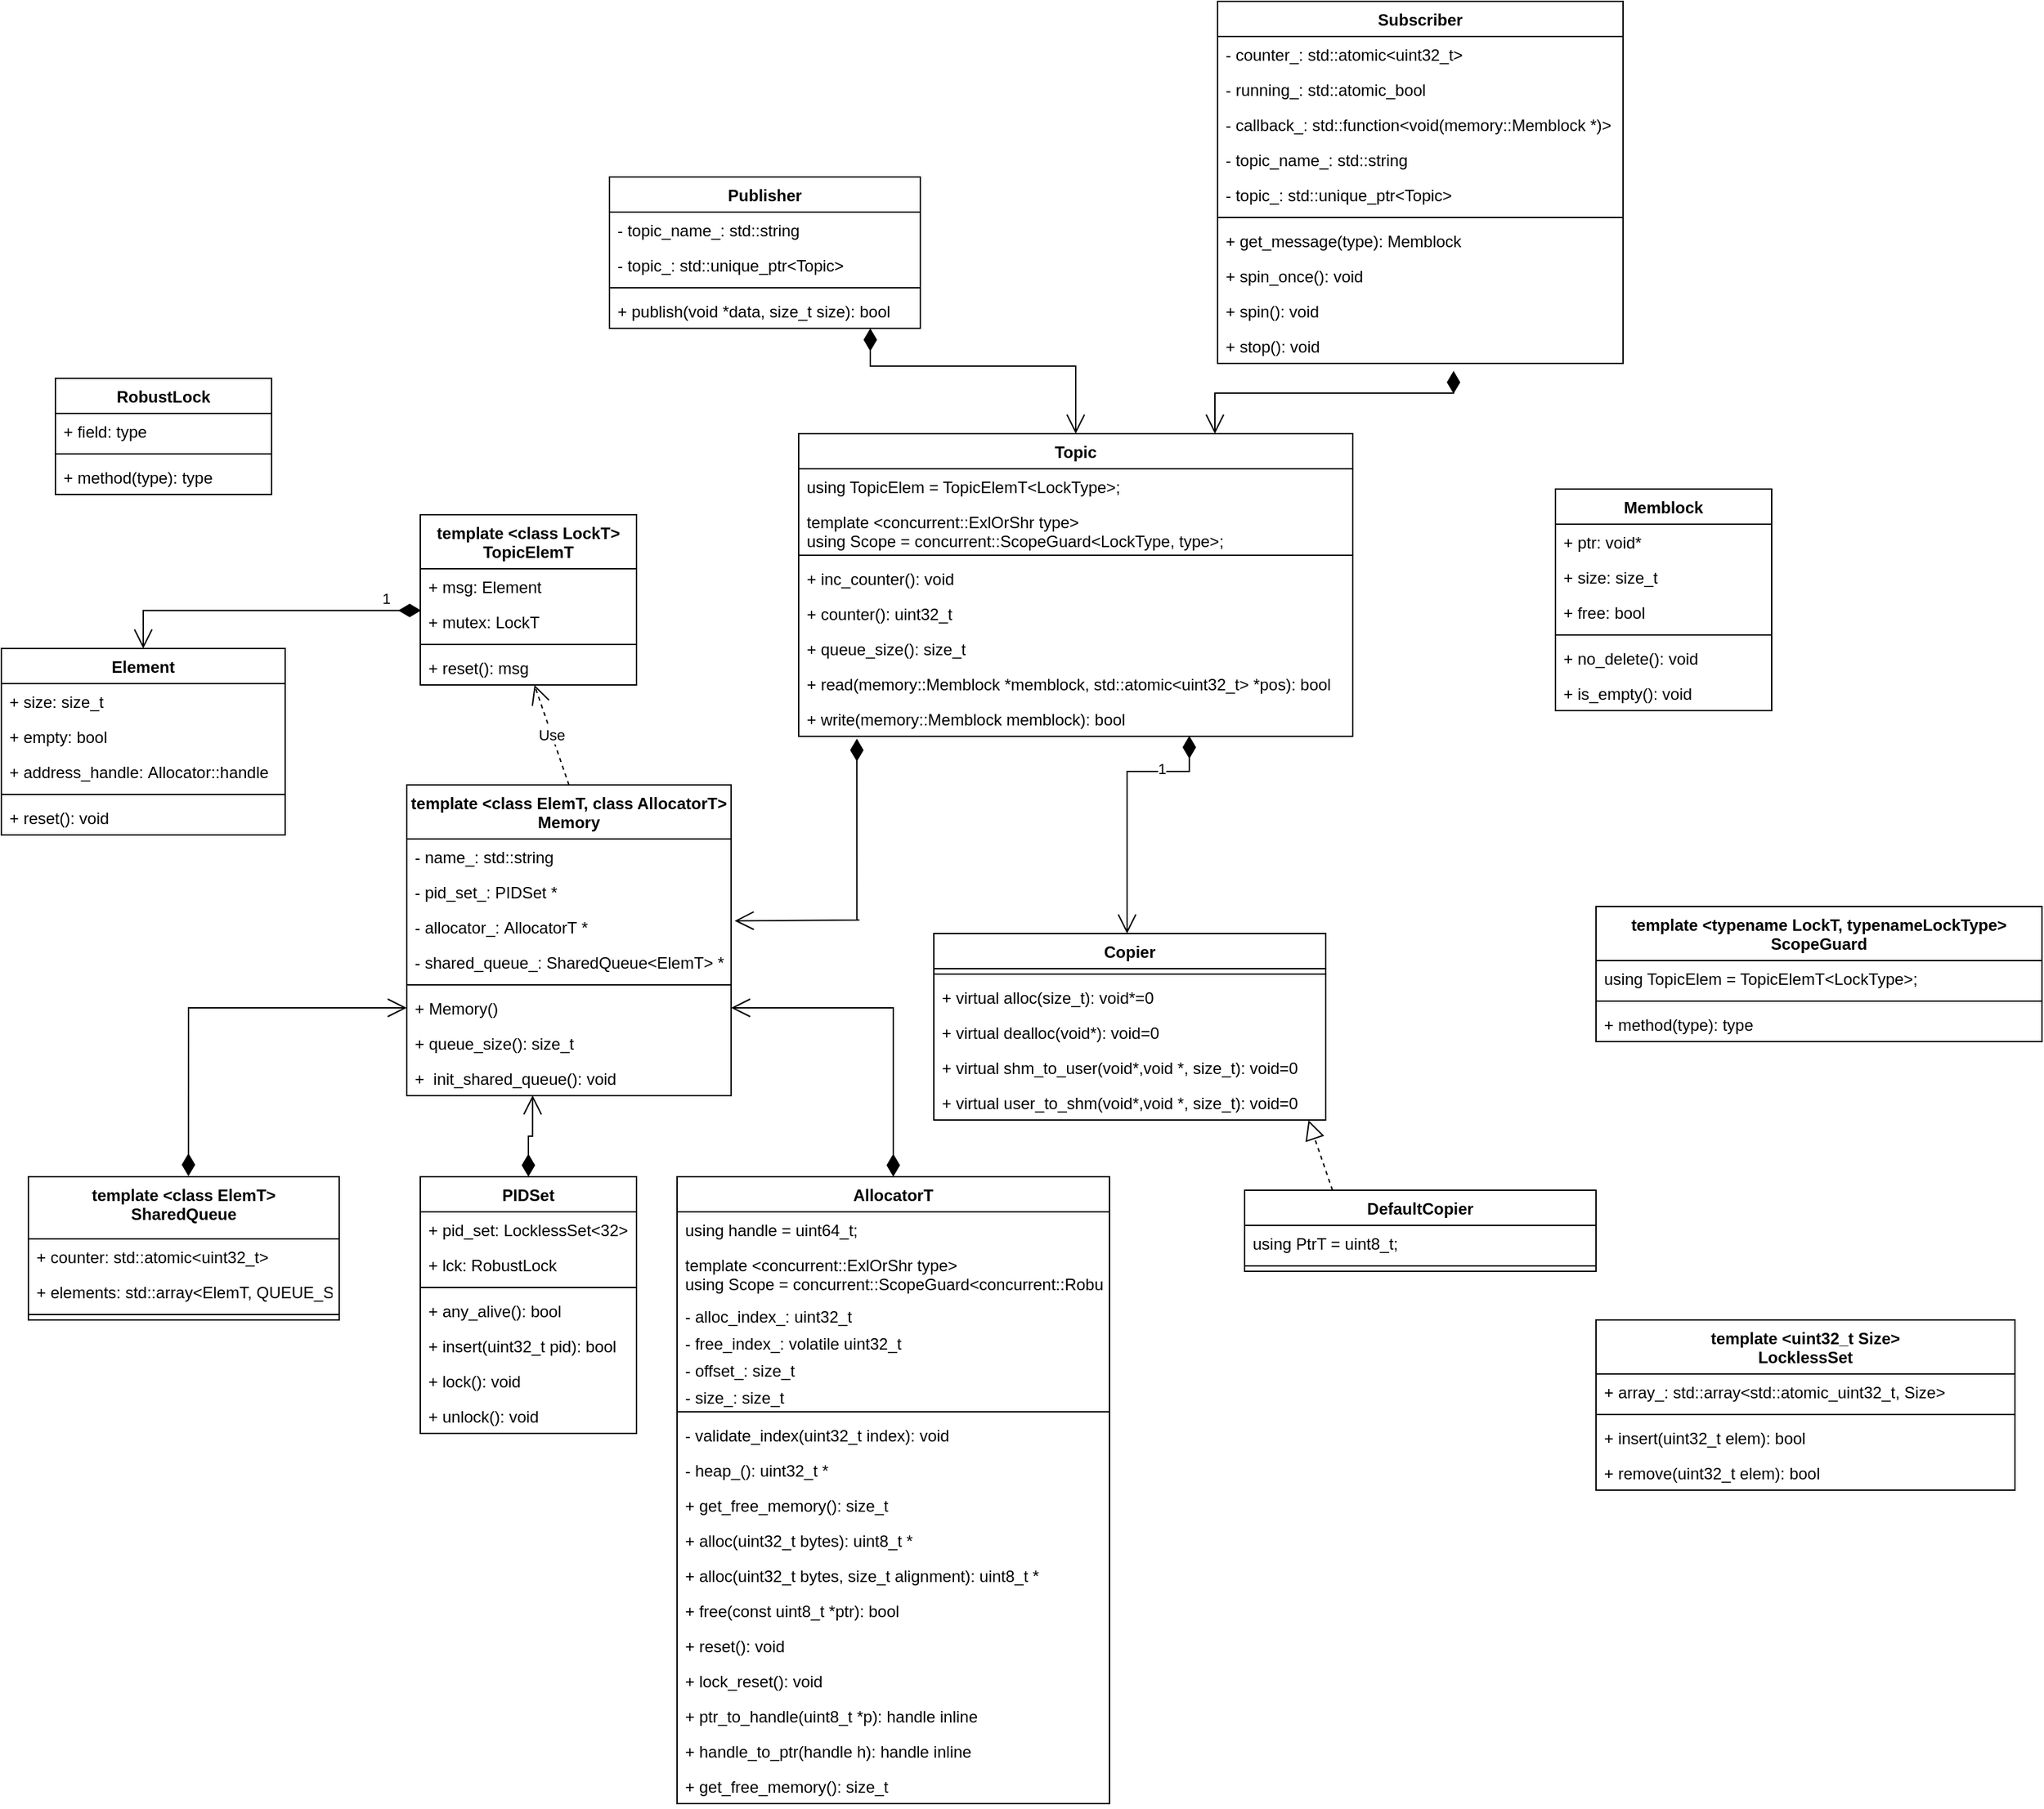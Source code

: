 <mxfile version="16.6.5" type="github">
  <diagram id="RiTpqU01LgmjY0Haq9w4" name="Page-1">
    <mxGraphModel dx="1903" dy="1753" grid="1" gridSize="10" guides="1" tooltips="1" connect="1" arrows="1" fold="1" page="1" pageScale="1" pageWidth="850" pageHeight="1100" math="0" shadow="0">
      <root>
        <mxCell id="0" />
        <mxCell id="1" parent="0" />
        <mxCell id="Ni69W_7rSJmFSESrUbRy-1" value="Memblock" style="swimlane;fontStyle=1;align=center;verticalAlign=top;childLayout=stackLayout;horizontal=1;startSize=26;horizontalStack=0;resizeParent=1;resizeParentMax=0;resizeLast=0;collapsible=1;marginBottom=0;" vertex="1" parent="1">
          <mxGeometry x="840" y="291" width="160" height="164" as="geometry" />
        </mxCell>
        <mxCell id="Ni69W_7rSJmFSESrUbRy-2" value="+ ptr: void*" style="text;strokeColor=none;fillColor=none;align=left;verticalAlign=top;spacingLeft=4;spacingRight=4;overflow=hidden;rotatable=0;points=[[0,0.5],[1,0.5]];portConstraint=eastwest;" vertex="1" parent="Ni69W_7rSJmFSESrUbRy-1">
          <mxGeometry y="26" width="160" height="26" as="geometry" />
        </mxCell>
        <mxCell id="Ni69W_7rSJmFSESrUbRy-3" value="+ size: size_t&#xa;" style="text;strokeColor=none;fillColor=none;align=left;verticalAlign=top;spacingLeft=4;spacingRight=4;overflow=hidden;rotatable=0;points=[[0,0.5],[1,0.5]];portConstraint=eastwest;" vertex="1" parent="Ni69W_7rSJmFSESrUbRy-1">
          <mxGeometry y="52" width="160" height="26" as="geometry" />
        </mxCell>
        <mxCell id="Ni69W_7rSJmFSESrUbRy-4" value="+ free: bool&#xa;" style="text;strokeColor=none;fillColor=none;align=left;verticalAlign=top;spacingLeft=4;spacingRight=4;overflow=hidden;rotatable=0;points=[[0,0.5],[1,0.5]];portConstraint=eastwest;" vertex="1" parent="Ni69W_7rSJmFSESrUbRy-1">
          <mxGeometry y="78" width="160" height="26" as="geometry" />
        </mxCell>
        <mxCell id="Ni69W_7rSJmFSESrUbRy-5" value="" style="line;strokeWidth=1;fillColor=none;align=left;verticalAlign=middle;spacingTop=-1;spacingLeft=3;spacingRight=3;rotatable=0;labelPosition=right;points=[];portConstraint=eastwest;" vertex="1" parent="Ni69W_7rSJmFSESrUbRy-1">
          <mxGeometry y="104" width="160" height="8" as="geometry" />
        </mxCell>
        <mxCell id="Ni69W_7rSJmFSESrUbRy-6" value="+ no_delete(): void" style="text;strokeColor=none;fillColor=none;align=left;verticalAlign=top;spacingLeft=4;spacingRight=4;overflow=hidden;rotatable=0;points=[[0,0.5],[1,0.5]];portConstraint=eastwest;" vertex="1" parent="Ni69W_7rSJmFSESrUbRy-1">
          <mxGeometry y="112" width="160" height="26" as="geometry" />
        </mxCell>
        <mxCell id="Ni69W_7rSJmFSESrUbRy-7" value="+ is_empty(): void" style="text;strokeColor=none;fillColor=none;align=left;verticalAlign=top;spacingLeft=4;spacingRight=4;overflow=hidden;rotatable=0;points=[[0,0.5],[1,0.5]];portConstraint=eastwest;" vertex="1" parent="Ni69W_7rSJmFSESrUbRy-1">
          <mxGeometry y="138" width="160" height="26" as="geometry" />
        </mxCell>
        <mxCell id="Ni69W_7rSJmFSESrUbRy-8" value="Copier" style="swimlane;fontStyle=1;align=center;verticalAlign=top;childLayout=stackLayout;horizontal=1;startSize=26;horizontalStack=0;resizeParent=1;resizeParentMax=0;resizeLast=0;collapsible=1;marginBottom=0;" vertex="1" parent="1">
          <mxGeometry x="380" y="620" width="290" height="138" as="geometry" />
        </mxCell>
        <mxCell id="Ni69W_7rSJmFSESrUbRy-9" value="" style="line;strokeWidth=1;fillColor=none;align=left;verticalAlign=middle;spacingTop=-1;spacingLeft=3;spacingRight=3;rotatable=0;labelPosition=right;points=[];portConstraint=eastwest;" vertex="1" parent="Ni69W_7rSJmFSESrUbRy-8">
          <mxGeometry y="26" width="290" height="8" as="geometry" />
        </mxCell>
        <mxCell id="Ni69W_7rSJmFSESrUbRy-10" value="+ virtual alloc(size_t): void*=0" style="text;strokeColor=none;fillColor=none;align=left;verticalAlign=top;spacingLeft=4;spacingRight=4;overflow=hidden;rotatable=0;points=[[0,0.5],[1,0.5]];portConstraint=eastwest;" vertex="1" parent="Ni69W_7rSJmFSESrUbRy-8">
          <mxGeometry y="34" width="290" height="26" as="geometry" />
        </mxCell>
        <mxCell id="Ni69W_7rSJmFSESrUbRy-11" value="+ virtual dealloc(void*): void=0" style="text;strokeColor=none;fillColor=none;align=left;verticalAlign=top;spacingLeft=4;spacingRight=4;overflow=hidden;rotatable=0;points=[[0,0.5],[1,0.5]];portConstraint=eastwest;" vertex="1" parent="Ni69W_7rSJmFSESrUbRy-8">
          <mxGeometry y="60" width="290" height="26" as="geometry" />
        </mxCell>
        <mxCell id="Ni69W_7rSJmFSESrUbRy-12" value="+ virtual shm_to_user(void*,void *, size_t): void=0" style="text;strokeColor=none;fillColor=none;align=left;verticalAlign=top;spacingLeft=4;spacingRight=4;overflow=hidden;rotatable=0;points=[[0,0.5],[1,0.5]];portConstraint=eastwest;" vertex="1" parent="Ni69W_7rSJmFSESrUbRy-8">
          <mxGeometry y="86" width="290" height="26" as="geometry" />
        </mxCell>
        <mxCell id="Ni69W_7rSJmFSESrUbRy-13" value="+ virtual user_to_shm(void*,void *, size_t): void=0" style="text;strokeColor=none;fillColor=none;align=left;verticalAlign=top;spacingLeft=4;spacingRight=4;overflow=hidden;rotatable=0;points=[[0,0.5],[1,0.5]];portConstraint=eastwest;" vertex="1" parent="Ni69W_7rSJmFSESrUbRy-8">
          <mxGeometry y="112" width="290" height="26" as="geometry" />
        </mxCell>
        <mxCell id="Ni69W_7rSJmFSESrUbRy-14" value="DefaultCopier" style="swimlane;fontStyle=1;align=center;verticalAlign=top;childLayout=stackLayout;horizontal=1;startSize=26;horizontalStack=0;resizeParent=1;resizeParentMax=0;resizeLast=0;collapsible=1;marginBottom=0;" vertex="1" parent="1">
          <mxGeometry x="610" y="810" width="260" height="60" as="geometry" />
        </mxCell>
        <mxCell id="Ni69W_7rSJmFSESrUbRy-15" value="using PtrT = uint8_t;" style="text;strokeColor=none;fillColor=none;align=left;verticalAlign=top;spacingLeft=4;spacingRight=4;overflow=hidden;rotatable=0;points=[[0,0.5],[1,0.5]];portConstraint=eastwest;" vertex="1" parent="Ni69W_7rSJmFSESrUbRy-14">
          <mxGeometry y="26" width="260" height="26" as="geometry" />
        </mxCell>
        <mxCell id="Ni69W_7rSJmFSESrUbRy-16" value="" style="line;strokeWidth=1;fillColor=none;align=left;verticalAlign=middle;spacingTop=-1;spacingLeft=3;spacingRight=3;rotatable=0;labelPosition=right;points=[];portConstraint=eastwest;" vertex="1" parent="Ni69W_7rSJmFSESrUbRy-14">
          <mxGeometry y="52" width="260" height="8" as="geometry" />
        </mxCell>
        <mxCell id="Ni69W_7rSJmFSESrUbRy-17" value="Subscriber" style="swimlane;fontStyle=1;align=center;verticalAlign=top;childLayout=stackLayout;horizontal=1;startSize=26;horizontalStack=0;resizeParent=1;resizeParentMax=0;resizeLast=0;collapsible=1;marginBottom=0;" vertex="1" parent="1">
          <mxGeometry x="590" y="-70" width="300" height="268" as="geometry" />
        </mxCell>
        <mxCell id="Ni69W_7rSJmFSESrUbRy-18" value="- counter_: std::atomic&lt;uint32_t&gt;" style="text;strokeColor=none;fillColor=none;align=left;verticalAlign=top;spacingLeft=4;spacingRight=4;overflow=hidden;rotatable=0;points=[[0,0.5],[1,0.5]];portConstraint=eastwest;" vertex="1" parent="Ni69W_7rSJmFSESrUbRy-17">
          <mxGeometry y="26" width="300" height="26" as="geometry" />
        </mxCell>
        <mxCell id="Ni69W_7rSJmFSESrUbRy-19" value="- running_: std::atomic_bool" style="text;strokeColor=none;fillColor=none;align=left;verticalAlign=top;spacingLeft=4;spacingRight=4;overflow=hidden;rotatable=0;points=[[0,0.5],[1,0.5]];portConstraint=eastwest;" vertex="1" parent="Ni69W_7rSJmFSESrUbRy-17">
          <mxGeometry y="52" width="300" height="26" as="geometry" />
        </mxCell>
        <mxCell id="Ni69W_7rSJmFSESrUbRy-20" value="- callback_: std::function&lt;void(memory::Memblock *)&gt;" style="text;strokeColor=none;fillColor=none;align=left;verticalAlign=top;spacingLeft=4;spacingRight=4;overflow=hidden;rotatable=0;points=[[0,0.5],[1,0.5]];portConstraint=eastwest;" vertex="1" parent="Ni69W_7rSJmFSESrUbRy-17">
          <mxGeometry y="78" width="300" height="26" as="geometry" />
        </mxCell>
        <mxCell id="Ni69W_7rSJmFSESrUbRy-21" value="- topic_name_: std::string" style="text;strokeColor=none;fillColor=none;align=left;verticalAlign=top;spacingLeft=4;spacingRight=4;overflow=hidden;rotatable=0;points=[[0,0.5],[1,0.5]];portConstraint=eastwest;" vertex="1" parent="Ni69W_7rSJmFSESrUbRy-17">
          <mxGeometry y="104" width="300" height="26" as="geometry" />
        </mxCell>
        <mxCell id="Ni69W_7rSJmFSESrUbRy-22" value="- topic_: std::unique_ptr&lt;Topic&gt;" style="text;strokeColor=none;fillColor=none;align=left;verticalAlign=top;spacingLeft=4;spacingRight=4;overflow=hidden;rotatable=0;points=[[0,0.5],[1,0.5]];portConstraint=eastwest;" vertex="1" parent="Ni69W_7rSJmFSESrUbRy-17">
          <mxGeometry y="130" width="300" height="26" as="geometry" />
        </mxCell>
        <mxCell id="Ni69W_7rSJmFSESrUbRy-23" value="" style="line;strokeWidth=1;fillColor=none;align=left;verticalAlign=middle;spacingTop=-1;spacingLeft=3;spacingRight=3;rotatable=0;labelPosition=right;points=[];portConstraint=eastwest;" vertex="1" parent="Ni69W_7rSJmFSESrUbRy-17">
          <mxGeometry y="156" width="300" height="8" as="geometry" />
        </mxCell>
        <mxCell id="Ni69W_7rSJmFSESrUbRy-24" value="+ get_message(type): Memblock" style="text;strokeColor=none;fillColor=none;align=left;verticalAlign=top;spacingLeft=4;spacingRight=4;overflow=hidden;rotatable=0;points=[[0,0.5],[1,0.5]];portConstraint=eastwest;" vertex="1" parent="Ni69W_7rSJmFSESrUbRy-17">
          <mxGeometry y="164" width="300" height="26" as="geometry" />
        </mxCell>
        <mxCell id="Ni69W_7rSJmFSESrUbRy-25" value="+ spin_once(): void" style="text;strokeColor=none;fillColor=none;align=left;verticalAlign=top;spacingLeft=4;spacingRight=4;overflow=hidden;rotatable=0;points=[[0,0.5],[1,0.5]];portConstraint=eastwest;" vertex="1" parent="Ni69W_7rSJmFSESrUbRy-17">
          <mxGeometry y="190" width="300" height="26" as="geometry" />
        </mxCell>
        <mxCell id="Ni69W_7rSJmFSESrUbRy-26" value="+ spin(): void" style="text;strokeColor=none;fillColor=none;align=left;verticalAlign=top;spacingLeft=4;spacingRight=4;overflow=hidden;rotatable=0;points=[[0,0.5],[1,0.5]];portConstraint=eastwest;" vertex="1" parent="Ni69W_7rSJmFSESrUbRy-17">
          <mxGeometry y="216" width="300" height="26" as="geometry" />
        </mxCell>
        <mxCell id="Ni69W_7rSJmFSESrUbRy-27" value="+ stop(): void" style="text;strokeColor=none;fillColor=none;align=left;verticalAlign=top;spacingLeft=4;spacingRight=4;overflow=hidden;rotatable=0;points=[[0,0.5],[1,0.5]];portConstraint=eastwest;" vertex="1" parent="Ni69W_7rSJmFSESrUbRy-17">
          <mxGeometry y="242" width="300" height="26" as="geometry" />
        </mxCell>
        <mxCell id="Ni69W_7rSJmFSESrUbRy-28" value="Topic" style="swimlane;fontStyle=1;align=center;verticalAlign=top;childLayout=stackLayout;horizontal=1;startSize=26;horizontalStack=0;resizeParent=1;resizeParentMax=0;resizeLast=0;collapsible=1;marginBottom=0;" vertex="1" parent="1">
          <mxGeometry x="280" y="250" width="410" height="224" as="geometry" />
        </mxCell>
        <mxCell id="Ni69W_7rSJmFSESrUbRy-29" value="using TopicElem = TopicElemT&lt;LockType&gt;;" style="text;strokeColor=none;fillColor=none;align=left;verticalAlign=top;spacingLeft=4;spacingRight=4;overflow=hidden;rotatable=0;points=[[0,0.5],[1,0.5]];portConstraint=eastwest;" vertex="1" parent="Ni69W_7rSJmFSESrUbRy-28">
          <mxGeometry y="26" width="410" height="26" as="geometry" />
        </mxCell>
        <mxCell id="Ni69W_7rSJmFSESrUbRy-30" value="template &lt;concurrent::ExlOrShr type&gt;&#xa;using Scope = concurrent::ScopeGuard&lt;LockType, type&gt;;" style="text;strokeColor=none;fillColor=none;align=left;verticalAlign=top;spacingLeft=4;spacingRight=4;overflow=hidden;rotatable=0;points=[[0,0.5],[1,0.5]];portConstraint=eastwest;" vertex="1" parent="Ni69W_7rSJmFSESrUbRy-28">
          <mxGeometry y="52" width="410" height="34" as="geometry" />
        </mxCell>
        <mxCell id="Ni69W_7rSJmFSESrUbRy-31" value="" style="line;strokeWidth=1;fillColor=none;align=left;verticalAlign=middle;spacingTop=-1;spacingLeft=3;spacingRight=3;rotatable=0;labelPosition=right;points=[];portConstraint=eastwest;" vertex="1" parent="Ni69W_7rSJmFSESrUbRy-28">
          <mxGeometry y="86" width="410" height="8" as="geometry" />
        </mxCell>
        <mxCell id="Ni69W_7rSJmFSESrUbRy-32" value="+ inc_counter(): void" style="text;strokeColor=none;fillColor=none;align=left;verticalAlign=top;spacingLeft=4;spacingRight=4;overflow=hidden;rotatable=0;points=[[0,0.5],[1,0.5]];portConstraint=eastwest;" vertex="1" parent="Ni69W_7rSJmFSESrUbRy-28">
          <mxGeometry y="94" width="410" height="26" as="geometry" />
        </mxCell>
        <mxCell id="Ni69W_7rSJmFSESrUbRy-33" value="+ counter(): uint32_t" style="text;strokeColor=none;fillColor=none;align=left;verticalAlign=top;spacingLeft=4;spacingRight=4;overflow=hidden;rotatable=0;points=[[0,0.5],[1,0.5]];portConstraint=eastwest;" vertex="1" parent="Ni69W_7rSJmFSESrUbRy-28">
          <mxGeometry y="120" width="410" height="26" as="geometry" />
        </mxCell>
        <mxCell id="Ni69W_7rSJmFSESrUbRy-34" value="+ queue_size(): size_t" style="text;strokeColor=none;fillColor=none;align=left;verticalAlign=top;spacingLeft=4;spacingRight=4;overflow=hidden;rotatable=0;points=[[0,0.5],[1,0.5]];portConstraint=eastwest;" vertex="1" parent="Ni69W_7rSJmFSESrUbRy-28">
          <mxGeometry y="146" width="410" height="26" as="geometry" />
        </mxCell>
        <mxCell id="Ni69W_7rSJmFSESrUbRy-35" value="+ read(memory::Memblock *memblock, std::atomic&lt;uint32_t&gt; *pos): bool" style="text;strokeColor=none;fillColor=none;align=left;verticalAlign=top;spacingLeft=4;spacingRight=4;overflow=hidden;rotatable=0;points=[[0,0.5],[1,0.5]];portConstraint=eastwest;" vertex="1" parent="Ni69W_7rSJmFSESrUbRy-28">
          <mxGeometry y="172" width="410" height="26" as="geometry" />
        </mxCell>
        <mxCell id="Ni69W_7rSJmFSESrUbRy-36" value="+ write(memory::Memblock memblock): bool" style="text;strokeColor=none;fillColor=none;align=left;verticalAlign=top;spacingLeft=4;spacingRight=4;overflow=hidden;rotatable=0;points=[[0,0.5],[1,0.5]];portConstraint=eastwest;" vertex="1" parent="Ni69W_7rSJmFSESrUbRy-28">
          <mxGeometry y="198" width="410" height="26" as="geometry" />
        </mxCell>
        <mxCell id="Ni69W_7rSJmFSESrUbRy-37" value="template &lt;class LockT&gt;&#xa;TopicElemT" style="swimlane;fontStyle=1;align=center;verticalAlign=top;childLayout=stackLayout;horizontal=1;startSize=40;horizontalStack=0;resizeParent=1;resizeParentMax=0;resizeLast=0;collapsible=1;marginBottom=0;" vertex="1" parent="1">
          <mxGeometry y="310" width="160" height="126" as="geometry" />
        </mxCell>
        <mxCell id="Ni69W_7rSJmFSESrUbRy-38" value="+ msg: Element" style="text;strokeColor=none;fillColor=none;align=left;verticalAlign=top;spacingLeft=4;spacingRight=4;overflow=hidden;rotatable=0;points=[[0,0.5],[1,0.5]];portConstraint=eastwest;" vertex="1" parent="Ni69W_7rSJmFSESrUbRy-37">
          <mxGeometry y="40" width="160" height="26" as="geometry" />
        </mxCell>
        <mxCell id="Ni69W_7rSJmFSESrUbRy-39" value="+ mutex: LockT" style="text;strokeColor=none;fillColor=none;align=left;verticalAlign=top;spacingLeft=4;spacingRight=4;overflow=hidden;rotatable=0;points=[[0,0.5],[1,0.5]];portConstraint=eastwest;" vertex="1" parent="Ni69W_7rSJmFSESrUbRy-37">
          <mxGeometry y="66" width="160" height="26" as="geometry" />
        </mxCell>
        <mxCell id="Ni69W_7rSJmFSESrUbRy-40" value="" style="line;strokeWidth=1;fillColor=none;align=left;verticalAlign=middle;spacingTop=-1;spacingLeft=3;spacingRight=3;rotatable=0;labelPosition=right;points=[];portConstraint=eastwest;" vertex="1" parent="Ni69W_7rSJmFSESrUbRy-37">
          <mxGeometry y="92" width="160" height="8" as="geometry" />
        </mxCell>
        <mxCell id="Ni69W_7rSJmFSESrUbRy-41" value="+ reset(): msg" style="text;strokeColor=none;fillColor=none;align=left;verticalAlign=top;spacingLeft=4;spacingRight=4;overflow=hidden;rotatable=0;points=[[0,0.5],[1,0.5]];portConstraint=eastwest;" vertex="1" parent="Ni69W_7rSJmFSESrUbRy-37">
          <mxGeometry y="100" width="160" height="26" as="geometry" />
        </mxCell>
        <mxCell id="Ni69W_7rSJmFSESrUbRy-42" value="Element" style="swimlane;fontStyle=1;align=center;verticalAlign=top;childLayout=stackLayout;horizontal=1;startSize=26;horizontalStack=0;resizeParent=1;resizeParentMax=0;resizeLast=0;collapsible=1;marginBottom=0;" vertex="1" parent="1">
          <mxGeometry x="-310" y="409" width="210" height="138" as="geometry" />
        </mxCell>
        <mxCell id="Ni69W_7rSJmFSESrUbRy-43" value="+ size: size_t" style="text;strokeColor=none;fillColor=none;align=left;verticalAlign=top;spacingLeft=4;spacingRight=4;overflow=hidden;rotatable=0;points=[[0,0.5],[1,0.5]];portConstraint=eastwest;" vertex="1" parent="Ni69W_7rSJmFSESrUbRy-42">
          <mxGeometry y="26" width="210" height="26" as="geometry" />
        </mxCell>
        <mxCell id="Ni69W_7rSJmFSESrUbRy-44" value="+ empty: bool" style="text;strokeColor=none;fillColor=none;align=left;verticalAlign=top;spacingLeft=4;spacingRight=4;overflow=hidden;rotatable=0;points=[[0,0.5],[1,0.5]];portConstraint=eastwest;" vertex="1" parent="Ni69W_7rSJmFSESrUbRy-42">
          <mxGeometry y="52" width="210" height="26" as="geometry" />
        </mxCell>
        <mxCell id="Ni69W_7rSJmFSESrUbRy-45" value="+ address_handle: Allocator::handle" style="text;strokeColor=none;fillColor=none;align=left;verticalAlign=top;spacingLeft=4;spacingRight=4;overflow=hidden;rotatable=0;points=[[0,0.5],[1,0.5]];portConstraint=eastwest;" vertex="1" parent="Ni69W_7rSJmFSESrUbRy-42">
          <mxGeometry y="78" width="210" height="26" as="geometry" />
        </mxCell>
        <mxCell id="Ni69W_7rSJmFSESrUbRy-46" value="" style="line;strokeWidth=1;fillColor=none;align=left;verticalAlign=middle;spacingTop=-1;spacingLeft=3;spacingRight=3;rotatable=0;labelPosition=right;points=[];portConstraint=eastwest;" vertex="1" parent="Ni69W_7rSJmFSESrUbRy-42">
          <mxGeometry y="104" width="210" height="8" as="geometry" />
        </mxCell>
        <mxCell id="Ni69W_7rSJmFSESrUbRy-47" value="+ reset(): void" style="text;strokeColor=none;fillColor=none;align=left;verticalAlign=top;spacingLeft=4;spacingRight=4;overflow=hidden;rotatable=0;points=[[0,0.5],[1,0.5]];portConstraint=eastwest;" vertex="1" parent="Ni69W_7rSJmFSESrUbRy-42">
          <mxGeometry y="112" width="210" height="26" as="geometry" />
        </mxCell>
        <mxCell id="Ni69W_7rSJmFSESrUbRy-48" value="template &lt;class ElemT, class AllocatorT&gt;&#xa;Memory" style="swimlane;fontStyle=1;align=center;verticalAlign=top;childLayout=stackLayout;horizontal=1;startSize=40;horizontalStack=0;resizeParent=1;resizeParentMax=0;resizeLast=0;collapsible=1;marginBottom=0;" vertex="1" parent="1">
          <mxGeometry x="-10" y="510" width="240" height="230" as="geometry" />
        </mxCell>
        <mxCell id="Ni69W_7rSJmFSESrUbRy-49" value="- name_: std::string" style="text;strokeColor=none;fillColor=none;align=left;verticalAlign=top;spacingLeft=4;spacingRight=4;overflow=hidden;rotatable=0;points=[[0,0.5],[1,0.5]];portConstraint=eastwest;" vertex="1" parent="Ni69W_7rSJmFSESrUbRy-48">
          <mxGeometry y="40" width="240" height="26" as="geometry" />
        </mxCell>
        <mxCell id="Ni69W_7rSJmFSESrUbRy-50" value="- pid_set_: PIDSet *" style="text;strokeColor=none;fillColor=none;align=left;verticalAlign=top;spacingLeft=4;spacingRight=4;overflow=hidden;rotatable=0;points=[[0,0.5],[1,0.5]];portConstraint=eastwest;" vertex="1" parent="Ni69W_7rSJmFSESrUbRy-48">
          <mxGeometry y="66" width="240" height="26" as="geometry" />
        </mxCell>
        <mxCell id="Ni69W_7rSJmFSESrUbRy-51" value="- allocator_: AllocatorT *" style="text;strokeColor=none;fillColor=none;align=left;verticalAlign=top;spacingLeft=4;spacingRight=4;overflow=hidden;rotatable=0;points=[[0,0.5],[1,0.5]];portConstraint=eastwest;" vertex="1" parent="Ni69W_7rSJmFSESrUbRy-48">
          <mxGeometry y="92" width="240" height="26" as="geometry" />
        </mxCell>
        <mxCell id="Ni69W_7rSJmFSESrUbRy-52" value="- shared_queue_: SharedQueue&lt;ElemT&gt; *" style="text;strokeColor=none;fillColor=none;align=left;verticalAlign=top;spacingLeft=4;spacingRight=4;overflow=hidden;rotatable=0;points=[[0,0.5],[1,0.5]];portConstraint=eastwest;" vertex="1" parent="Ni69W_7rSJmFSESrUbRy-48">
          <mxGeometry y="118" width="240" height="26" as="geometry" />
        </mxCell>
        <mxCell id="Ni69W_7rSJmFSESrUbRy-53" value="" style="line;strokeWidth=1;fillColor=none;align=left;verticalAlign=middle;spacingTop=-1;spacingLeft=3;spacingRight=3;rotatable=0;labelPosition=right;points=[];portConstraint=eastwest;" vertex="1" parent="Ni69W_7rSJmFSESrUbRy-48">
          <mxGeometry y="144" width="240" height="8" as="geometry" />
        </mxCell>
        <mxCell id="Ni69W_7rSJmFSESrUbRy-54" value="+ Memory()" style="text;strokeColor=none;fillColor=none;align=left;verticalAlign=top;spacingLeft=4;spacingRight=4;overflow=hidden;rotatable=0;points=[[0,0.5],[1,0.5]];portConstraint=eastwest;" vertex="1" parent="Ni69W_7rSJmFSESrUbRy-48">
          <mxGeometry y="152" width="240" height="26" as="geometry" />
        </mxCell>
        <mxCell id="Ni69W_7rSJmFSESrUbRy-55" value="+ queue_size(): size_t" style="text;strokeColor=none;fillColor=none;align=left;verticalAlign=top;spacingLeft=4;spacingRight=4;overflow=hidden;rotatable=0;points=[[0,0.5],[1,0.5]];portConstraint=eastwest;" vertex="1" parent="Ni69W_7rSJmFSESrUbRy-48">
          <mxGeometry y="178" width="240" height="26" as="geometry" />
        </mxCell>
        <mxCell id="Ni69W_7rSJmFSESrUbRy-56" value="+  init_shared_queue(): void" style="text;strokeColor=none;fillColor=none;align=left;verticalAlign=top;spacingLeft=4;spacingRight=4;overflow=hidden;rotatable=0;points=[[0,0.5],[1,0.5]];portConstraint=eastwest;" vertex="1" parent="Ni69W_7rSJmFSESrUbRy-48">
          <mxGeometry y="204" width="240" height="26" as="geometry" />
        </mxCell>
        <mxCell id="Ni69W_7rSJmFSESrUbRy-57" value="PIDSet" style="swimlane;fontStyle=1;align=center;verticalAlign=top;childLayout=stackLayout;horizontal=1;startSize=26;horizontalStack=0;resizeParent=1;resizeParentMax=0;resizeLast=0;collapsible=1;marginBottom=0;" vertex="1" parent="1">
          <mxGeometry y="800" width="160" height="190" as="geometry" />
        </mxCell>
        <mxCell id="Ni69W_7rSJmFSESrUbRy-58" value="+ pid_set: LocklessSet&lt;32&gt;" style="text;strokeColor=none;fillColor=none;align=left;verticalAlign=top;spacingLeft=4;spacingRight=4;overflow=hidden;rotatable=0;points=[[0,0.5],[1,0.5]];portConstraint=eastwest;" vertex="1" parent="Ni69W_7rSJmFSESrUbRy-57">
          <mxGeometry y="26" width="160" height="26" as="geometry" />
        </mxCell>
        <mxCell id="Ni69W_7rSJmFSESrUbRy-59" value="+ lck: RobustLock" style="text;strokeColor=none;fillColor=none;align=left;verticalAlign=top;spacingLeft=4;spacingRight=4;overflow=hidden;rotatable=0;points=[[0,0.5],[1,0.5]];portConstraint=eastwest;" vertex="1" parent="Ni69W_7rSJmFSESrUbRy-57">
          <mxGeometry y="52" width="160" height="26" as="geometry" />
        </mxCell>
        <mxCell id="Ni69W_7rSJmFSESrUbRy-60" value="" style="line;strokeWidth=1;fillColor=none;align=left;verticalAlign=middle;spacingTop=-1;spacingLeft=3;spacingRight=3;rotatable=0;labelPosition=right;points=[];portConstraint=eastwest;" vertex="1" parent="Ni69W_7rSJmFSESrUbRy-57">
          <mxGeometry y="78" width="160" height="8" as="geometry" />
        </mxCell>
        <mxCell id="Ni69W_7rSJmFSESrUbRy-61" value="+ any_alive(): bool" style="text;strokeColor=none;fillColor=none;align=left;verticalAlign=top;spacingLeft=4;spacingRight=4;overflow=hidden;rotatable=0;points=[[0,0.5],[1,0.5]];portConstraint=eastwest;" vertex="1" parent="Ni69W_7rSJmFSESrUbRy-57">
          <mxGeometry y="86" width="160" height="26" as="geometry" />
        </mxCell>
        <mxCell id="Ni69W_7rSJmFSESrUbRy-62" value="+ insert(uint32_t pid): bool" style="text;strokeColor=none;fillColor=none;align=left;verticalAlign=top;spacingLeft=4;spacingRight=4;overflow=hidden;rotatable=0;points=[[0,0.5],[1,0.5]];portConstraint=eastwest;" vertex="1" parent="Ni69W_7rSJmFSESrUbRy-57">
          <mxGeometry y="112" width="160" height="26" as="geometry" />
        </mxCell>
        <mxCell id="Ni69W_7rSJmFSESrUbRy-63" value="+ lock(): void" style="text;strokeColor=none;fillColor=none;align=left;verticalAlign=top;spacingLeft=4;spacingRight=4;overflow=hidden;rotatable=0;points=[[0,0.5],[1,0.5]];portConstraint=eastwest;" vertex="1" parent="Ni69W_7rSJmFSESrUbRy-57">
          <mxGeometry y="138" width="160" height="26" as="geometry" />
        </mxCell>
        <mxCell id="Ni69W_7rSJmFSESrUbRy-64" value="+ unlock(): void" style="text;strokeColor=none;fillColor=none;align=left;verticalAlign=top;spacingLeft=4;spacingRight=4;overflow=hidden;rotatable=0;points=[[0,0.5],[1,0.5]];portConstraint=eastwest;" vertex="1" parent="Ni69W_7rSJmFSESrUbRy-57">
          <mxGeometry y="164" width="160" height="26" as="geometry" />
        </mxCell>
        <mxCell id="Ni69W_7rSJmFSESrUbRy-65" value="template &lt;uint32_t Size&gt;&#xa;LocklessSet" style="swimlane;fontStyle=1;align=center;verticalAlign=top;childLayout=stackLayout;horizontal=1;startSize=40;horizontalStack=0;resizeParent=1;resizeParentMax=0;resizeLast=0;collapsible=1;marginBottom=0;" vertex="1" parent="1">
          <mxGeometry x="870" y="906" width="310" height="126" as="geometry" />
        </mxCell>
        <mxCell id="Ni69W_7rSJmFSESrUbRy-66" value="+ array_: std::array&lt;std::atomic_uint32_t, Size&gt;" style="text;strokeColor=none;fillColor=none;align=left;verticalAlign=top;spacingLeft=4;spacingRight=4;overflow=hidden;rotatable=0;points=[[0,0.5],[1,0.5]];portConstraint=eastwest;" vertex="1" parent="Ni69W_7rSJmFSESrUbRy-65">
          <mxGeometry y="40" width="310" height="26" as="geometry" />
        </mxCell>
        <mxCell id="Ni69W_7rSJmFSESrUbRy-67" value="" style="line;strokeWidth=1;fillColor=none;align=left;verticalAlign=middle;spacingTop=-1;spacingLeft=3;spacingRight=3;rotatable=0;labelPosition=right;points=[];portConstraint=eastwest;" vertex="1" parent="Ni69W_7rSJmFSESrUbRy-65">
          <mxGeometry y="66" width="310" height="8" as="geometry" />
        </mxCell>
        <mxCell id="Ni69W_7rSJmFSESrUbRy-68" value="+ insert(uint32_t elem): bool" style="text;strokeColor=none;fillColor=none;align=left;verticalAlign=top;spacingLeft=4;spacingRight=4;overflow=hidden;rotatable=0;points=[[0,0.5],[1,0.5]];portConstraint=eastwest;" vertex="1" parent="Ni69W_7rSJmFSESrUbRy-65">
          <mxGeometry y="74" width="310" height="26" as="geometry" />
        </mxCell>
        <mxCell id="Ni69W_7rSJmFSESrUbRy-69" value="+ remove(uint32_t elem): bool" style="text;strokeColor=none;fillColor=none;align=left;verticalAlign=top;spacingLeft=4;spacingRight=4;overflow=hidden;rotatable=0;points=[[0,0.5],[1,0.5]];portConstraint=eastwest;" vertex="1" parent="Ni69W_7rSJmFSESrUbRy-65">
          <mxGeometry y="100" width="310" height="26" as="geometry" />
        </mxCell>
        <mxCell id="Ni69W_7rSJmFSESrUbRy-70" value="RobustLock" style="swimlane;fontStyle=1;align=center;verticalAlign=top;childLayout=stackLayout;horizontal=1;startSize=26;horizontalStack=0;resizeParent=1;resizeParentMax=0;resizeLast=0;collapsible=1;marginBottom=0;" vertex="1" parent="1">
          <mxGeometry x="-270" y="209" width="160" height="86" as="geometry" />
        </mxCell>
        <mxCell id="Ni69W_7rSJmFSESrUbRy-71" value="+ field: type" style="text;strokeColor=none;fillColor=none;align=left;verticalAlign=top;spacingLeft=4;spacingRight=4;overflow=hidden;rotatable=0;points=[[0,0.5],[1,0.5]];portConstraint=eastwest;" vertex="1" parent="Ni69W_7rSJmFSESrUbRy-70">
          <mxGeometry y="26" width="160" height="26" as="geometry" />
        </mxCell>
        <mxCell id="Ni69W_7rSJmFSESrUbRy-72" value="" style="line;strokeWidth=1;fillColor=none;align=left;verticalAlign=middle;spacingTop=-1;spacingLeft=3;spacingRight=3;rotatable=0;labelPosition=right;points=[];portConstraint=eastwest;" vertex="1" parent="Ni69W_7rSJmFSESrUbRy-70">
          <mxGeometry y="52" width="160" height="8" as="geometry" />
        </mxCell>
        <mxCell id="Ni69W_7rSJmFSESrUbRy-73" value="+ method(type): type" style="text;strokeColor=none;fillColor=none;align=left;verticalAlign=top;spacingLeft=4;spacingRight=4;overflow=hidden;rotatable=0;points=[[0,0.5],[1,0.5]];portConstraint=eastwest;" vertex="1" parent="Ni69W_7rSJmFSESrUbRy-70">
          <mxGeometry y="60" width="160" height="26" as="geometry" />
        </mxCell>
        <mxCell id="Ni69W_7rSJmFSESrUbRy-74" value="template &lt;class ElemT&gt;&#xa;SharedQueue" style="swimlane;fontStyle=1;align=center;verticalAlign=top;childLayout=stackLayout;horizontal=1;startSize=46;horizontalStack=0;resizeParent=1;resizeParentMax=0;resizeLast=0;collapsible=1;marginBottom=0;" vertex="1" parent="1">
          <mxGeometry x="-290" y="800" width="230" height="106" as="geometry" />
        </mxCell>
        <mxCell id="Ni69W_7rSJmFSESrUbRy-75" value="+ counter: std::atomic&lt;uint32_t&gt;" style="text;strokeColor=none;fillColor=none;align=left;verticalAlign=top;spacingLeft=4;spacingRight=4;overflow=hidden;rotatable=0;points=[[0,0.5],[1,0.5]];portConstraint=eastwest;" vertex="1" parent="Ni69W_7rSJmFSESrUbRy-74">
          <mxGeometry y="46" width="230" height="26" as="geometry" />
        </mxCell>
        <mxCell id="Ni69W_7rSJmFSESrUbRy-76" value="+ elements: std::array&lt;ElemT, QUEUE_SIZE&gt;" style="text;strokeColor=none;fillColor=none;align=left;verticalAlign=top;spacingLeft=4;spacingRight=4;overflow=hidden;rotatable=0;points=[[0,0.5],[1,0.5]];portConstraint=eastwest;" vertex="1" parent="Ni69W_7rSJmFSESrUbRy-74">
          <mxGeometry y="72" width="230" height="26" as="geometry" />
        </mxCell>
        <mxCell id="Ni69W_7rSJmFSESrUbRy-77" value="" style="line;strokeWidth=1;fillColor=none;align=left;verticalAlign=middle;spacingTop=-1;spacingLeft=3;spacingRight=3;rotatable=0;labelPosition=right;points=[];portConstraint=eastwest;" vertex="1" parent="Ni69W_7rSJmFSESrUbRy-74">
          <mxGeometry y="98" width="230" height="8" as="geometry" />
        </mxCell>
        <mxCell id="Ni69W_7rSJmFSESrUbRy-78" value="1" style="endArrow=open;html=1;endSize=12;startArrow=diamondThin;startSize=14;startFill=1;edgeStyle=orthogonalEdgeStyle;align=left;verticalAlign=bottom;rounded=0;fontColor=#FFFFFF;exitX=0.515;exitY=-0.004;exitDx=0;exitDy=0;exitPerimeter=0;" edge="1" parent="1" source="Ni69W_7rSJmFSESrUbRy-74" target="Ni69W_7rSJmFSESrUbRy-54">
          <mxGeometry x="-0.915" y="18" relative="1" as="geometry">
            <mxPoint x="-20" y="790" as="sourcePoint" />
            <mxPoint x="140" y="790" as="targetPoint" />
            <mxPoint as="offset" />
          </mxGeometry>
        </mxCell>
        <mxCell id="Ni69W_7rSJmFSESrUbRy-79" value="1" style="endArrow=open;html=1;endSize=12;startArrow=diamondThin;startSize=14;startFill=1;edgeStyle=orthogonalEdgeStyle;align=left;verticalAlign=bottom;rounded=0;fontColor=#FFFFFF;entryX=0.388;entryY=0.991;entryDx=0;entryDy=0;entryPerimeter=0;" edge="1" parent="1" source="Ni69W_7rSJmFSESrUbRy-57" target="Ni69W_7rSJmFSESrUbRy-56">
          <mxGeometry x="-0.915" y="18" relative="1" as="geometry">
            <mxPoint x="-161.55" y="809.576" as="sourcePoint" />
            <mxPoint x="10" y="757" as="targetPoint" />
            <mxPoint as="offset" />
          </mxGeometry>
        </mxCell>
        <mxCell id="Ni69W_7rSJmFSESrUbRy-80" value="AllocatorT" style="swimlane;fontStyle=1;align=center;verticalAlign=top;childLayout=stackLayout;horizontal=1;startSize=26;horizontalStack=0;resizeParent=1;resizeParentMax=0;resizeLast=0;collapsible=1;marginBottom=0;fontColor=#000000;strokeColor=#000000;html=0;" vertex="1" parent="1">
          <mxGeometry x="190" y="800" width="320" height="464" as="geometry" />
        </mxCell>
        <mxCell id="Ni69W_7rSJmFSESrUbRy-81" value="using handle = uint64_t;" style="text;strokeColor=none;fillColor=none;align=left;verticalAlign=top;spacingLeft=4;spacingRight=4;overflow=hidden;rotatable=0;points=[[0,0.5],[1,0.5]];portConstraint=eastwest;fontColor=#000000;html=0;" vertex="1" parent="Ni69W_7rSJmFSESrUbRy-80">
          <mxGeometry y="26" width="320" height="26" as="geometry" />
        </mxCell>
        <mxCell id="Ni69W_7rSJmFSESrUbRy-82" value="template &lt;concurrent::ExlOrShr type&gt;&#xa;  using Scope = concurrent::ScopeGuard&lt;concurrent::RobustLock, type&gt;;" style="text;strokeColor=none;fillColor=none;align=left;verticalAlign=top;spacingLeft=4;spacingRight=4;overflow=hidden;rotatable=0;points=[[0,0.5],[1,0.5]];portConstraint=eastwest;fontColor=#000000;html=0;" vertex="1" parent="Ni69W_7rSJmFSESrUbRy-80">
          <mxGeometry y="52" width="320" height="38" as="geometry" />
        </mxCell>
        <mxCell id="Ni69W_7rSJmFSESrUbRy-83" value="- alloc_index_: uint32_t" style="text;strokeColor=none;fillColor=none;align=left;verticalAlign=top;spacingLeft=4;spacingRight=4;overflow=hidden;rotatable=0;points=[[0,0.5],[1,0.5]];portConstraint=eastwest;fontColor=#000000;html=0;" vertex="1" parent="Ni69W_7rSJmFSESrUbRy-80">
          <mxGeometry y="90" width="320" height="20" as="geometry" />
        </mxCell>
        <mxCell id="Ni69W_7rSJmFSESrUbRy-84" value="- free_index_: volatile uint32_t" style="text;strokeColor=none;fillColor=none;align=left;verticalAlign=top;spacingLeft=4;spacingRight=4;overflow=hidden;rotatable=0;points=[[0,0.5],[1,0.5]];portConstraint=eastwest;fontColor=#000000;html=0;" vertex="1" parent="Ni69W_7rSJmFSESrUbRy-80">
          <mxGeometry y="110" width="320" height="20" as="geometry" />
        </mxCell>
        <mxCell id="Ni69W_7rSJmFSESrUbRy-85" value="- offset_: size_t" style="text;strokeColor=none;fillColor=none;align=left;verticalAlign=top;spacingLeft=4;spacingRight=4;overflow=hidden;rotatable=0;points=[[0,0.5],[1,0.5]];portConstraint=eastwest;fontColor=#000000;html=0;" vertex="1" parent="Ni69W_7rSJmFSESrUbRy-80">
          <mxGeometry y="130" width="320" height="20" as="geometry" />
        </mxCell>
        <mxCell id="Ni69W_7rSJmFSESrUbRy-86" value="- size_: size_t" style="text;strokeColor=none;fillColor=none;align=left;verticalAlign=top;spacingLeft=4;spacingRight=4;overflow=hidden;rotatable=0;points=[[0,0.5],[1,0.5]];portConstraint=eastwest;fontColor=#000000;html=0;" vertex="1" parent="Ni69W_7rSJmFSESrUbRy-80">
          <mxGeometry y="150" width="320" height="20" as="geometry" />
        </mxCell>
        <mxCell id="Ni69W_7rSJmFSESrUbRy-87" value="" style="line;strokeWidth=1;fillColor=none;align=left;verticalAlign=middle;spacingTop=-1;spacingLeft=3;spacingRight=3;rotatable=0;labelPosition=right;points=[];portConstraint=eastwest;fontColor=#FFFFFF;html=0;" vertex="1" parent="Ni69W_7rSJmFSESrUbRy-80">
          <mxGeometry y="170" width="320" height="8" as="geometry" />
        </mxCell>
        <mxCell id="Ni69W_7rSJmFSESrUbRy-88" value="- validate_index(uint32_t index): void" style="text;strokeColor=none;fillColor=none;align=left;verticalAlign=top;spacingLeft=4;spacingRight=4;overflow=hidden;rotatable=0;points=[[0,0.5],[1,0.5]];portConstraint=eastwest;fontColor=#000000;html=0;" vertex="1" parent="Ni69W_7rSJmFSESrUbRy-80">
          <mxGeometry y="178" width="320" height="26" as="geometry" />
        </mxCell>
        <mxCell id="Ni69W_7rSJmFSESrUbRy-89" value="- heap_(): uint32_t *" style="text;strokeColor=none;fillColor=none;align=left;verticalAlign=top;spacingLeft=4;spacingRight=4;overflow=hidden;rotatable=0;points=[[0,0.5],[1,0.5]];portConstraint=eastwest;fontColor=#000000;html=0;" vertex="1" parent="Ni69W_7rSJmFSESrUbRy-80">
          <mxGeometry y="204" width="320" height="26" as="geometry" />
        </mxCell>
        <mxCell id="Ni69W_7rSJmFSESrUbRy-90" value="+ get_free_memory(): size_t" style="text;strokeColor=none;fillColor=none;align=left;verticalAlign=top;spacingLeft=4;spacingRight=4;overflow=hidden;rotatable=0;points=[[0,0.5],[1,0.5]];portConstraint=eastwest;fontColor=#000000;html=0;" vertex="1" parent="Ni69W_7rSJmFSESrUbRy-80">
          <mxGeometry y="230" width="320" height="26" as="geometry" />
        </mxCell>
        <mxCell id="Ni69W_7rSJmFSESrUbRy-91" value="+ alloc(uint32_t bytes): uint8_t *" style="text;strokeColor=none;fillColor=none;align=left;verticalAlign=top;spacingLeft=4;spacingRight=4;overflow=hidden;rotatable=0;points=[[0,0.5],[1,0.5]];portConstraint=eastwest;fontColor=#000000;html=0;" vertex="1" parent="Ni69W_7rSJmFSESrUbRy-80">
          <mxGeometry y="256" width="320" height="26" as="geometry" />
        </mxCell>
        <mxCell id="Ni69W_7rSJmFSESrUbRy-92" value="+ alloc(uint32_t bytes, size_t alignment): uint8_t *" style="text;strokeColor=none;fillColor=none;align=left;verticalAlign=top;spacingLeft=4;spacingRight=4;overflow=hidden;rotatable=0;points=[[0,0.5],[1,0.5]];portConstraint=eastwest;fontColor=#000000;html=0;" vertex="1" parent="Ni69W_7rSJmFSESrUbRy-80">
          <mxGeometry y="282" width="320" height="26" as="geometry" />
        </mxCell>
        <mxCell id="Ni69W_7rSJmFSESrUbRy-93" value="+ free(const uint8_t *ptr): bool" style="text;strokeColor=none;fillColor=none;align=left;verticalAlign=top;spacingLeft=4;spacingRight=4;overflow=hidden;rotatable=0;points=[[0,0.5],[1,0.5]];portConstraint=eastwest;fontColor=#000000;html=0;" vertex="1" parent="Ni69W_7rSJmFSESrUbRy-80">
          <mxGeometry y="308" width="320" height="26" as="geometry" />
        </mxCell>
        <mxCell id="Ni69W_7rSJmFSESrUbRy-94" value="+ reset(): void" style="text;strokeColor=none;fillColor=none;align=left;verticalAlign=top;spacingLeft=4;spacingRight=4;overflow=hidden;rotatable=0;points=[[0,0.5],[1,0.5]];portConstraint=eastwest;fontColor=#000000;html=0;" vertex="1" parent="Ni69W_7rSJmFSESrUbRy-80">
          <mxGeometry y="334" width="320" height="26" as="geometry" />
        </mxCell>
        <mxCell id="Ni69W_7rSJmFSESrUbRy-95" value="+ lock_reset(): void" style="text;strokeColor=none;fillColor=none;align=left;verticalAlign=top;spacingLeft=4;spacingRight=4;overflow=hidden;rotatable=0;points=[[0,0.5],[1,0.5]];portConstraint=eastwest;fontColor=#000000;html=0;" vertex="1" parent="Ni69W_7rSJmFSESrUbRy-80">
          <mxGeometry y="360" width="320" height="26" as="geometry" />
        </mxCell>
        <mxCell id="Ni69W_7rSJmFSESrUbRy-96" value="+ ptr_to_handle(uint8_t *p): handle inline" style="text;strokeColor=none;fillColor=none;align=left;verticalAlign=top;spacingLeft=4;spacingRight=4;overflow=hidden;rotatable=0;points=[[0,0.5],[1,0.5]];portConstraint=eastwest;fontColor=#000000;html=0;" vertex="1" parent="Ni69W_7rSJmFSESrUbRy-80">
          <mxGeometry y="386" width="320" height="26" as="geometry" />
        </mxCell>
        <mxCell id="Ni69W_7rSJmFSESrUbRy-97" value="+ handle_to_ptr(handle h): handle inline" style="text;strokeColor=none;fillColor=none;align=left;verticalAlign=top;spacingLeft=4;spacingRight=4;overflow=hidden;rotatable=0;points=[[0,0.5],[1,0.5]];portConstraint=eastwest;fontColor=#000000;html=0;" vertex="1" parent="Ni69W_7rSJmFSESrUbRy-80">
          <mxGeometry y="412" width="320" height="26" as="geometry" />
        </mxCell>
        <mxCell id="Ni69W_7rSJmFSESrUbRy-98" value="+ get_free_memory(): size_t" style="text;strokeColor=none;fillColor=none;align=left;verticalAlign=top;spacingLeft=4;spacingRight=4;overflow=hidden;rotatable=0;points=[[0,0.5],[1,0.5]];portConstraint=eastwest;fontColor=#000000;html=0;" vertex="1" parent="Ni69W_7rSJmFSESrUbRy-80">
          <mxGeometry y="438" width="320" height="26" as="geometry" />
        </mxCell>
        <mxCell id="Ni69W_7rSJmFSESrUbRy-99" value="1" style="endArrow=open;html=1;endSize=12;startArrow=diamondThin;startSize=14;startFill=1;edgeStyle=orthogonalEdgeStyle;align=left;verticalAlign=bottom;rounded=0;fontColor=#FFFFFF;entryX=1;entryY=0.5;entryDx=0;entryDy=0;exitX=0.5;exitY=0;exitDx=0;exitDy=0;" edge="1" parent="1" source="Ni69W_7rSJmFSESrUbRy-80" target="Ni69W_7rSJmFSESrUbRy-54">
          <mxGeometry x="-0.915" y="18" relative="1" as="geometry">
            <mxPoint x="90.0" y="810" as="sourcePoint" />
            <mxPoint x="90.27" y="770.52" as="targetPoint" />
            <mxPoint as="offset" />
          </mxGeometry>
        </mxCell>
        <mxCell id="Ni69W_7rSJmFSESrUbRy-100" value="template &lt;typename LockT, typenameLockType&gt;&#xa;ScopeGuard" style="swimlane;fontStyle=1;align=center;verticalAlign=top;childLayout=stackLayout;horizontal=1;startSize=40;horizontalStack=0;resizeParent=1;resizeParentMax=0;resizeLast=0;collapsible=1;marginBottom=0;" vertex="1" parent="1">
          <mxGeometry x="870" y="600" width="330" height="100" as="geometry" />
        </mxCell>
        <mxCell id="Ni69W_7rSJmFSESrUbRy-101" value="using TopicElem = TopicElemT&lt;LockType&gt;;" style="text;strokeColor=none;fillColor=none;align=left;verticalAlign=top;spacingLeft=4;spacingRight=4;overflow=hidden;rotatable=0;points=[[0,0.5],[1,0.5]];portConstraint=eastwest;" vertex="1" parent="Ni69W_7rSJmFSESrUbRy-100">
          <mxGeometry y="40" width="330" height="26" as="geometry" />
        </mxCell>
        <mxCell id="Ni69W_7rSJmFSESrUbRy-102" value="" style="line;strokeWidth=1;fillColor=none;align=left;verticalAlign=middle;spacingTop=-1;spacingLeft=3;spacingRight=3;rotatable=0;labelPosition=right;points=[];portConstraint=eastwest;" vertex="1" parent="Ni69W_7rSJmFSESrUbRy-100">
          <mxGeometry y="66" width="330" height="8" as="geometry" />
        </mxCell>
        <mxCell id="Ni69W_7rSJmFSESrUbRy-103" value="+ method(type): type" style="text;strokeColor=none;fillColor=none;align=left;verticalAlign=top;spacingLeft=4;spacingRight=4;overflow=hidden;rotatable=0;points=[[0,0.5],[1,0.5]];portConstraint=eastwest;" vertex="1" parent="Ni69W_7rSJmFSESrUbRy-100">
          <mxGeometry y="74" width="330" height="26" as="geometry" />
        </mxCell>
        <mxCell id="Ni69W_7rSJmFSESrUbRy-104" value="1" style="endArrow=open;html=1;endSize=12;startArrow=diamondThin;startSize=14;startFill=1;edgeStyle=orthogonalEdgeStyle;align=left;verticalAlign=bottom;rounded=0;fontColor=#FFFFFF;entryX=1.011;entryY=0.33;entryDx=0;entryDy=0;entryPerimeter=0;exitX=0.105;exitY=1.066;exitDx=0;exitDy=0;exitPerimeter=0;" edge="1" parent="1" source="Ni69W_7rSJmFSESrUbRy-36" target="Ni69W_7rSJmFSESrUbRy-51">
          <mxGeometry x="-0.504" y="-25" relative="1" as="geometry">
            <mxPoint x="290" y="560" as="sourcePoint" />
            <mxPoint x="250" y="608" as="targetPoint" />
            <mxPoint as="offset" />
            <Array as="points">
              <mxPoint x="325" y="610" />
              <mxPoint x="290" y="610" />
            </Array>
          </mxGeometry>
        </mxCell>
        <mxCell id="Ni69W_7rSJmFSESrUbRy-105" value="1" style="endArrow=open;html=1;endSize=12;startArrow=diamondThin;startSize=14;startFill=1;edgeStyle=orthogonalEdgeStyle;align=left;verticalAlign=bottom;rounded=0;exitX=0.705;exitY=0.987;exitDx=0;exitDy=0;exitPerimeter=0;" edge="1" parent="1" source="Ni69W_7rSJmFSESrUbRy-36" target="Ni69W_7rSJmFSESrUbRy-8">
          <mxGeometry x="-0.472" y="7" relative="1" as="geometry">
            <mxPoint x="380" y="580" as="sourcePoint" />
            <mxPoint x="540" y="580" as="targetPoint" />
            <Array as="points">
              <mxPoint x="569" y="500" />
              <mxPoint x="523" y="500" />
            </Array>
            <mxPoint as="offset" />
          </mxGeometry>
        </mxCell>
        <mxCell id="Ni69W_7rSJmFSESrUbRy-106" value="" style="endArrow=block;dashed=1;endFill=0;endSize=12;html=1;rounded=0;exitX=0.25;exitY=0;exitDx=0;exitDy=0;entryX=0.956;entryY=1.009;entryDx=0;entryDy=0;entryPerimeter=0;" edge="1" parent="1" source="Ni69W_7rSJmFSESrUbRy-14" target="Ni69W_7rSJmFSESrUbRy-13">
          <mxGeometry width="160" relative="1" as="geometry">
            <mxPoint x="650" y="730" as="sourcePoint" />
            <mxPoint x="810" y="730" as="targetPoint" />
          </mxGeometry>
        </mxCell>
        <mxCell id="Ni69W_7rSJmFSESrUbRy-107" value="Publisher" style="swimlane;fontStyle=1;align=center;verticalAlign=top;childLayout=stackLayout;horizontal=1;startSize=26;horizontalStack=0;resizeParent=1;resizeParentMax=0;resizeLast=0;collapsible=1;marginBottom=0;html=0;" vertex="1" parent="1">
          <mxGeometry x="140" y="60" width="230" height="112" as="geometry" />
        </mxCell>
        <mxCell id="Ni69W_7rSJmFSESrUbRy-108" value="- topic_name_: std::string" style="text;strokeColor=none;fillColor=none;align=left;verticalAlign=top;spacingLeft=4;spacingRight=4;overflow=hidden;rotatable=0;points=[[0,0.5],[1,0.5]];portConstraint=eastwest;html=0;" vertex="1" parent="Ni69W_7rSJmFSESrUbRy-107">
          <mxGeometry y="26" width="230" height="26" as="geometry" />
        </mxCell>
        <mxCell id="Ni69W_7rSJmFSESrUbRy-109" value="- topic_: std::unique_ptr&lt;Topic&gt;" style="text;strokeColor=none;fillColor=none;align=left;verticalAlign=top;spacingLeft=4;spacingRight=4;overflow=hidden;rotatable=0;points=[[0,0.5],[1,0.5]];portConstraint=eastwest;html=0;" vertex="1" parent="Ni69W_7rSJmFSESrUbRy-107">
          <mxGeometry y="52" width="230" height="26" as="geometry" />
        </mxCell>
        <mxCell id="Ni69W_7rSJmFSESrUbRy-110" value="" style="line;strokeWidth=1;fillColor=none;align=left;verticalAlign=middle;spacingTop=-1;spacingLeft=3;spacingRight=3;rotatable=0;labelPosition=right;points=[];portConstraint=eastwest;html=0;" vertex="1" parent="Ni69W_7rSJmFSESrUbRy-107">
          <mxGeometry y="78" width="230" height="8" as="geometry" />
        </mxCell>
        <mxCell id="Ni69W_7rSJmFSESrUbRy-111" value="+ publish(void *data, size_t size): bool" style="text;strokeColor=none;fillColor=none;align=left;verticalAlign=top;spacingLeft=4;spacingRight=4;overflow=hidden;rotatable=0;points=[[0,0.5],[1,0.5]];portConstraint=eastwest;html=0;" vertex="1" parent="Ni69W_7rSJmFSESrUbRy-107">
          <mxGeometry y="86" width="230" height="26" as="geometry" />
        </mxCell>
        <mxCell id="Ni69W_7rSJmFSESrUbRy-112" value="Use" style="endArrow=open;endSize=12;dashed=1;html=1;rounded=0;exitX=0.5;exitY=0;exitDx=0;exitDy=0;" edge="1" parent="1" source="Ni69W_7rSJmFSESrUbRy-48" target="Ni69W_7rSJmFSESrUbRy-41">
          <mxGeometry width="160" relative="1" as="geometry">
            <mxPoint x="2.274e-13" y="625" as="sourcePoint" />
            <mxPoint x="-184.5" y="559.73" as="targetPoint" />
          </mxGeometry>
        </mxCell>
        <mxCell id="Ni69W_7rSJmFSESrUbRy-113" value="1" style="endArrow=open;html=1;endSize=12;startArrow=diamondThin;startSize=14;startFill=1;edgeStyle=orthogonalEdgeStyle;align=left;verticalAlign=bottom;rounded=0;entryX=0.5;entryY=0;entryDx=0;entryDy=0;exitX=0.004;exitY=0.187;exitDx=0;exitDy=0;exitPerimeter=0;" edge="1" parent="1" source="Ni69W_7rSJmFSESrUbRy-39" target="Ni69W_7rSJmFSESrUbRy-42">
          <mxGeometry x="-0.738" relative="1" as="geometry">
            <mxPoint x="-80" y="290" as="sourcePoint" />
            <mxPoint x="80" y="290" as="targetPoint" />
            <mxPoint as="offset" />
          </mxGeometry>
        </mxCell>
        <mxCell id="Ni69W_7rSJmFSESrUbRy-114" value="1" style="endArrow=open;html=1;endSize=12;startArrow=diamondThin;startSize=14;startFill=1;edgeStyle=orthogonalEdgeStyle;align=left;verticalAlign=bottom;rounded=0;fontColor=#FFFFFF;entryX=0.5;entryY=0;entryDx=0;entryDy=0;" edge="1" parent="1" source="Ni69W_7rSJmFSESrUbRy-111" target="Ni69W_7rSJmFSESrUbRy-28">
          <mxGeometry x="-0.504" y="-25" relative="1" as="geometry">
            <mxPoint x="333.05" y="485.716" as="sourcePoint" />
            <mxPoint x="242.64" y="620.58" as="targetPoint" />
            <mxPoint as="offset" />
            <Array as="points">
              <mxPoint x="333" y="200" />
              <mxPoint x="485" y="200" />
            </Array>
          </mxGeometry>
        </mxCell>
        <mxCell id="Ni69W_7rSJmFSESrUbRy-115" value="1" style="endArrow=open;html=1;endSize=12;startArrow=diamondThin;startSize=14;startFill=1;edgeStyle=orthogonalEdgeStyle;align=left;verticalAlign=bottom;rounded=0;fontColor=#FFFFFF;entryX=0.75;entryY=0;entryDx=0;entryDy=0;exitX=0.582;exitY=1.21;exitDx=0;exitDy=0;exitPerimeter=0;" edge="1" parent="1" source="Ni69W_7rSJmFSESrUbRy-27" target="Ni69W_7rSJmFSESrUbRy-28">
          <mxGeometry x="-0.504" y="-25" relative="1" as="geometry">
            <mxPoint x="770" y="220" as="sourcePoint" />
            <mxPoint x="495" y="260" as="targetPoint" />
            <mxPoint as="offset" />
            <Array as="points">
              <mxPoint x="765" y="220" />
              <mxPoint x="588" y="220" />
              <mxPoint x="588" y="250" />
            </Array>
          </mxGeometry>
        </mxCell>
      </root>
    </mxGraphModel>
  </diagram>
</mxfile>
